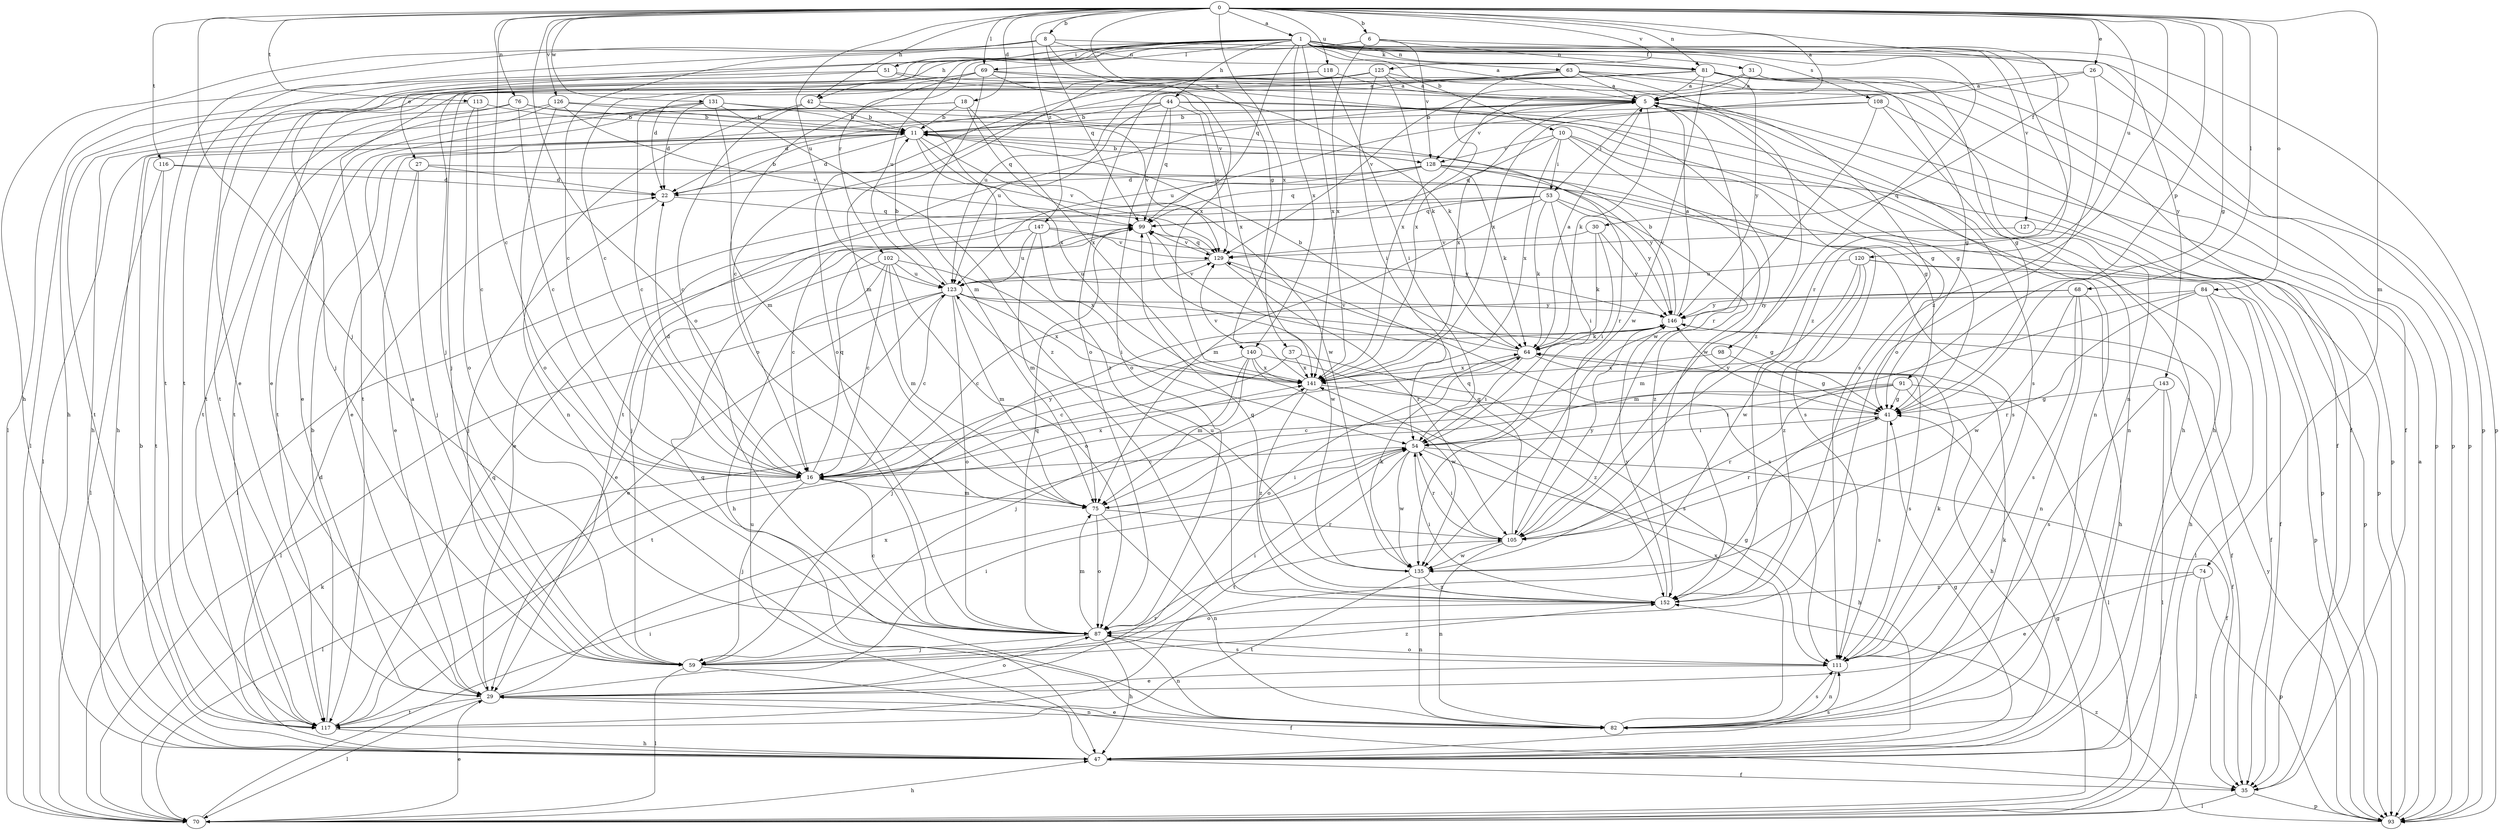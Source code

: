 strict digraph  {
0;
1;
5;
6;
8;
10;
11;
16;
18;
22;
26;
27;
29;
30;
31;
35;
37;
41;
42;
44;
47;
51;
53;
54;
59;
63;
64;
68;
69;
70;
74;
75;
76;
81;
82;
84;
87;
91;
93;
98;
99;
102;
105;
108;
111;
113;
116;
117;
118;
120;
123;
125;
126;
127;
128;
129;
131;
135;
140;
141;
143;
146;
147;
152;
0 -> 1  [label=a];
0 -> 5  [label=a];
0 -> 6  [label=b];
0 -> 8  [label=b];
0 -> 16  [label=c];
0 -> 18  [label=d];
0 -> 26  [label=e];
0 -> 30  [label=f];
0 -> 37  [label=g];
0 -> 41  [label=g];
0 -> 42  [label=h];
0 -> 59  [label=j];
0 -> 68  [label=l];
0 -> 69  [label=l];
0 -> 74  [label=m];
0 -> 76  [label=n];
0 -> 81  [label=n];
0 -> 84  [label=o];
0 -> 87  [label=o];
0 -> 91  [label=p];
0 -> 113  [label=t];
0 -> 116  [label=t];
0 -> 118  [label=u];
0 -> 120  [label=u];
0 -> 123  [label=u];
0 -> 125  [label=v];
0 -> 126  [label=v];
0 -> 131  [label=w];
0 -> 140  [label=x];
0 -> 147  [label=z];
0 -> 152  [label=z];
1 -> 5  [label=a];
1 -> 10  [label=b];
1 -> 27  [label=e];
1 -> 31  [label=f];
1 -> 42  [label=h];
1 -> 44  [label=h];
1 -> 51  [label=i];
1 -> 59  [label=j];
1 -> 63  [label=k];
1 -> 69  [label=l];
1 -> 81  [label=n];
1 -> 93  [label=p];
1 -> 98  [label=q];
1 -> 99  [label=q];
1 -> 102  [label=r];
1 -> 108  [label=s];
1 -> 117  [label=t];
1 -> 123  [label=u];
1 -> 127  [label=v];
1 -> 140  [label=x];
1 -> 141  [label=x];
1 -> 143  [label=y];
1 -> 152  [label=z];
5 -> 11  [label=b];
5 -> 35  [label=f];
5 -> 41  [label=g];
5 -> 53  [label=i];
5 -> 64  [label=k];
5 -> 105  [label=r];
5 -> 111  [label=s];
5 -> 117  [label=t];
5 -> 128  [label=v];
5 -> 141  [label=x];
6 -> 16  [label=c];
6 -> 70  [label=l];
6 -> 81  [label=n];
6 -> 105  [label=r];
6 -> 128  [label=v];
6 -> 141  [label=x];
8 -> 16  [label=c];
8 -> 47  [label=h];
8 -> 81  [label=n];
8 -> 93  [label=p];
8 -> 99  [label=q];
8 -> 117  [label=t];
8 -> 141  [label=x];
10 -> 41  [label=g];
10 -> 53  [label=i];
10 -> 82  [label=n];
10 -> 99  [label=q];
10 -> 128  [label=v];
10 -> 135  [label=w];
10 -> 141  [label=x];
11 -> 22  [label=d];
11 -> 29  [label=e];
11 -> 128  [label=v];
11 -> 129  [label=v];
11 -> 135  [label=w];
11 -> 152  [label=z];
16 -> 22  [label=d];
16 -> 59  [label=j];
16 -> 70  [label=l];
16 -> 75  [label=m];
16 -> 99  [label=q];
16 -> 141  [label=x];
16 -> 146  [label=y];
18 -> 11  [label=b];
18 -> 47  [label=h];
18 -> 70  [label=l];
18 -> 99  [label=q];
18 -> 141  [label=x];
22 -> 11  [label=b];
22 -> 59  [label=j];
22 -> 99  [label=q];
26 -> 5  [label=a];
26 -> 87  [label=o];
26 -> 93  [label=p];
26 -> 141  [label=x];
27 -> 22  [label=d];
27 -> 29  [label=e];
27 -> 59  [label=j];
27 -> 111  [label=s];
29 -> 5  [label=a];
29 -> 54  [label=i];
29 -> 70  [label=l];
29 -> 82  [label=n];
29 -> 87  [label=o];
29 -> 105  [label=r];
29 -> 117  [label=t];
29 -> 141  [label=x];
30 -> 54  [label=i];
30 -> 64  [label=k];
30 -> 129  [label=v];
30 -> 146  [label=y];
31 -> 5  [label=a];
31 -> 41  [label=g];
31 -> 93  [label=p];
31 -> 129  [label=v];
31 -> 141  [label=x];
35 -> 70  [label=l];
35 -> 93  [label=p];
37 -> 111  [label=s];
37 -> 117  [label=t];
37 -> 141  [label=x];
41 -> 54  [label=i];
41 -> 105  [label=r];
41 -> 111  [label=s];
41 -> 146  [label=y];
42 -> 11  [label=b];
42 -> 16  [label=c];
42 -> 82  [label=n];
42 -> 141  [label=x];
44 -> 11  [label=b];
44 -> 22  [label=d];
44 -> 47  [label=h];
44 -> 82  [label=n];
44 -> 87  [label=o];
44 -> 99  [label=q];
44 -> 123  [label=u];
44 -> 129  [label=v];
47 -> 11  [label=b];
47 -> 22  [label=d];
47 -> 35  [label=f];
47 -> 41  [label=g];
47 -> 111  [label=s];
47 -> 123  [label=u];
51 -> 5  [label=a];
51 -> 29  [label=e];
51 -> 117  [label=t];
51 -> 141  [label=x];
53 -> 29  [label=e];
53 -> 54  [label=i];
53 -> 59  [label=j];
53 -> 64  [label=k];
53 -> 75  [label=m];
53 -> 99  [label=q];
53 -> 146  [label=y];
53 -> 152  [label=z];
54 -> 16  [label=c];
54 -> 35  [label=f];
54 -> 47  [label=h];
54 -> 105  [label=r];
54 -> 117  [label=t];
54 -> 135  [label=w];
59 -> 35  [label=f];
59 -> 41  [label=g];
59 -> 54  [label=i];
59 -> 70  [label=l];
59 -> 152  [label=z];
63 -> 5  [label=a];
63 -> 16  [label=c];
63 -> 29  [label=e];
63 -> 35  [label=f];
63 -> 82  [label=n];
63 -> 141  [label=x];
63 -> 152  [label=z];
64 -> 5  [label=a];
64 -> 11  [label=b];
64 -> 54  [label=i];
64 -> 87  [label=o];
64 -> 111  [label=s];
64 -> 129  [label=v];
64 -> 141  [label=x];
68 -> 16  [label=c];
68 -> 47  [label=h];
68 -> 82  [label=n];
68 -> 111  [label=s];
68 -> 135  [label=w];
68 -> 146  [label=y];
69 -> 5  [label=a];
69 -> 59  [label=j];
69 -> 64  [label=k];
69 -> 75  [label=m];
69 -> 87  [label=o];
69 -> 105  [label=r];
69 -> 117  [label=t];
70 -> 29  [label=e];
70 -> 41  [label=g];
70 -> 47  [label=h];
70 -> 54  [label=i];
70 -> 64  [label=k];
74 -> 29  [label=e];
74 -> 70  [label=l];
74 -> 93  [label=p];
74 -> 152  [label=z];
75 -> 54  [label=i];
75 -> 82  [label=n];
75 -> 87  [label=o];
75 -> 105  [label=r];
76 -> 11  [label=b];
76 -> 16  [label=c];
76 -> 47  [label=h];
76 -> 117  [label=t];
76 -> 129  [label=v];
81 -> 5  [label=a];
81 -> 22  [label=d];
81 -> 35  [label=f];
81 -> 41  [label=g];
81 -> 59  [label=j];
81 -> 87  [label=o];
81 -> 93  [label=p];
81 -> 117  [label=t];
81 -> 135  [label=w];
81 -> 146  [label=y];
82 -> 29  [label=e];
82 -> 64  [label=k];
82 -> 99  [label=q];
82 -> 111  [label=s];
82 -> 141  [label=x];
84 -> 35  [label=f];
84 -> 47  [label=h];
84 -> 70  [label=l];
84 -> 75  [label=m];
84 -> 105  [label=r];
84 -> 146  [label=y];
87 -> 16  [label=c];
87 -> 47  [label=h];
87 -> 59  [label=j];
87 -> 75  [label=m];
87 -> 82  [label=n];
87 -> 99  [label=q];
87 -> 111  [label=s];
91 -> 16  [label=c];
91 -> 41  [label=g];
91 -> 47  [label=h];
91 -> 54  [label=i];
91 -> 70  [label=l];
91 -> 105  [label=r];
93 -> 5  [label=a];
93 -> 146  [label=y];
93 -> 152  [label=z];
98 -> 41  [label=g];
98 -> 141  [label=x];
99 -> 129  [label=v];
99 -> 135  [label=w];
102 -> 16  [label=c];
102 -> 29  [label=e];
102 -> 47  [label=h];
102 -> 54  [label=i];
102 -> 75  [label=m];
102 -> 87  [label=o];
102 -> 123  [label=u];
105 -> 54  [label=i];
105 -> 82  [label=n];
105 -> 99  [label=q];
105 -> 135  [label=w];
105 -> 146  [label=y];
108 -> 11  [label=b];
108 -> 47  [label=h];
108 -> 93  [label=p];
108 -> 123  [label=u];
108 -> 135  [label=w];
111 -> 29  [label=e];
111 -> 64  [label=k];
111 -> 82  [label=n];
111 -> 87  [label=o];
113 -> 11  [label=b];
113 -> 16  [label=c];
113 -> 87  [label=o];
113 -> 117  [label=t];
116 -> 22  [label=d];
116 -> 70  [label=l];
116 -> 93  [label=p];
116 -> 117  [label=t];
117 -> 11  [label=b];
117 -> 47  [label=h];
117 -> 99  [label=q];
118 -> 5  [label=a];
118 -> 54  [label=i];
118 -> 70  [label=l];
118 -> 75  [label=m];
120 -> 35  [label=f];
120 -> 75  [label=m];
120 -> 93  [label=p];
120 -> 123  [label=u];
120 -> 135  [label=w];
120 -> 152  [label=z];
123 -> 11  [label=b];
123 -> 16  [label=c];
123 -> 29  [label=e];
123 -> 41  [label=g];
123 -> 70  [label=l];
123 -> 75  [label=m];
123 -> 87  [label=o];
123 -> 129  [label=v];
123 -> 141  [label=x];
123 -> 146  [label=y];
125 -> 5  [label=a];
125 -> 47  [label=h];
125 -> 54  [label=i];
125 -> 64  [label=k];
125 -> 87  [label=o];
125 -> 111  [label=s];
125 -> 123  [label=u];
126 -> 11  [label=b];
126 -> 29  [label=e];
126 -> 87  [label=o];
126 -> 105  [label=r];
126 -> 117  [label=t];
126 -> 129  [label=v];
127 -> 93  [label=p];
127 -> 129  [label=v];
128 -> 11  [label=b];
128 -> 22  [label=d];
128 -> 64  [label=k];
128 -> 70  [label=l];
128 -> 93  [label=p];
128 -> 99  [label=q];
128 -> 111  [label=s];
128 -> 146  [label=y];
129 -> 99  [label=q];
129 -> 105  [label=r];
129 -> 111  [label=s];
129 -> 123  [label=u];
131 -> 11  [label=b];
131 -> 16  [label=c];
131 -> 22  [label=d];
131 -> 41  [label=g];
131 -> 75  [label=m];
131 -> 117  [label=t];
131 -> 152  [label=z];
135 -> 64  [label=k];
135 -> 82  [label=n];
135 -> 117  [label=t];
135 -> 123  [label=u];
135 -> 152  [label=z];
140 -> 16  [label=c];
140 -> 59  [label=j];
140 -> 75  [label=m];
140 -> 135  [label=w];
140 -> 141  [label=x];
140 -> 152  [label=z];
141 -> 41  [label=g];
141 -> 129  [label=v];
141 -> 152  [label=z];
143 -> 35  [label=f];
143 -> 41  [label=g];
143 -> 70  [label=l];
143 -> 111  [label=s];
146 -> 5  [label=a];
146 -> 11  [label=b];
146 -> 35  [label=f];
146 -> 59  [label=j];
146 -> 64  [label=k];
147 -> 16  [label=c];
147 -> 75  [label=m];
147 -> 123  [label=u];
147 -> 129  [label=v];
147 -> 141  [label=x];
147 -> 146  [label=y];
152 -> 54  [label=i];
152 -> 87  [label=o];
152 -> 99  [label=q];
152 -> 146  [label=y];
}

